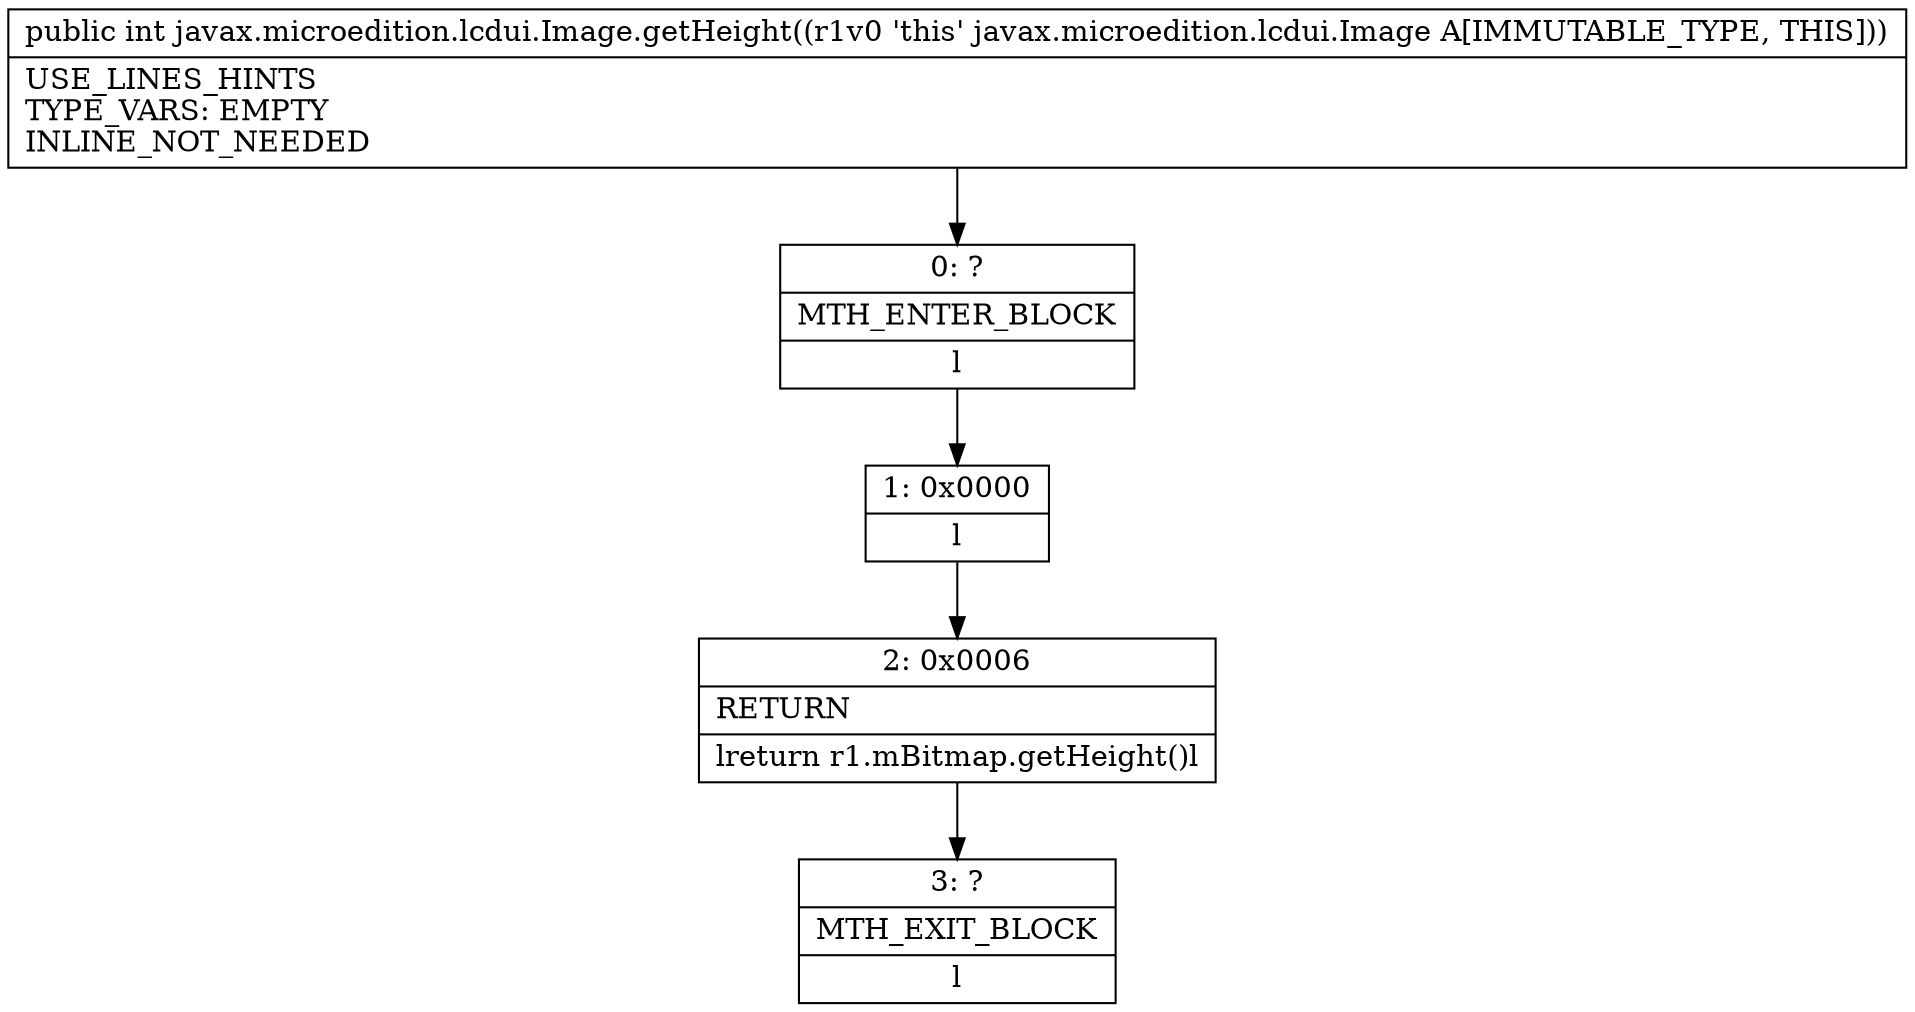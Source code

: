 digraph "CFG forjavax.microedition.lcdui.Image.getHeight()I" {
Node_0 [shape=record,label="{0\:\ ?|MTH_ENTER_BLOCK\l|l}"];
Node_1 [shape=record,label="{1\:\ 0x0000|l}"];
Node_2 [shape=record,label="{2\:\ 0x0006|RETURN\l|lreturn r1.mBitmap.getHeight()l}"];
Node_3 [shape=record,label="{3\:\ ?|MTH_EXIT_BLOCK\l|l}"];
MethodNode[shape=record,label="{public int javax.microedition.lcdui.Image.getHeight((r1v0 'this' javax.microedition.lcdui.Image A[IMMUTABLE_TYPE, THIS]))  | USE_LINES_HINTS\lTYPE_VARS: EMPTY\lINLINE_NOT_NEEDED\l}"];
MethodNode -> Node_0;
Node_0 -> Node_1;
Node_1 -> Node_2;
Node_2 -> Node_3;
}

